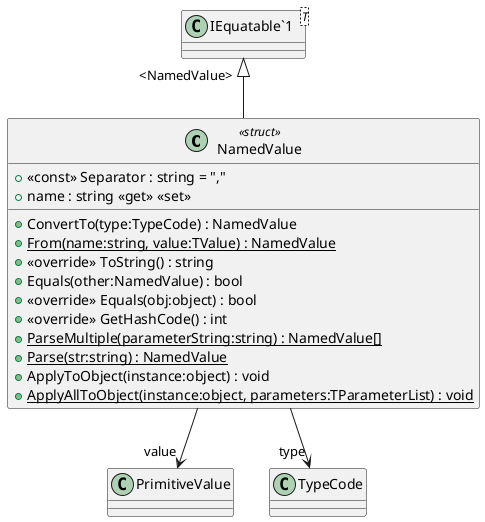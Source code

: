 @startuml
class NamedValue <<struct>> {
    + <<const>> Separator : string = ","
    + name : string <<get>> <<set>>
    + ConvertTo(type:TypeCode) : NamedValue
    + {static} From(name:string, value:TValue) : NamedValue
    + <<override>> ToString() : string
    + Equals(other:NamedValue) : bool
    + <<override>> Equals(obj:object) : bool
    + <<override>> GetHashCode() : int
    + {static} ParseMultiple(parameterString:string) : NamedValue[]
    + {static} Parse(str:string) : NamedValue
    + ApplyToObject(instance:object) : void
    + {static} ApplyAllToObject(instance:object, parameters:TParameterList) : void
}
class "IEquatable`1"<T> {
}
"IEquatable`1" "<NamedValue>" <|-- NamedValue
NamedValue --> "value" PrimitiveValue
NamedValue --> "type" TypeCode
@enduml
